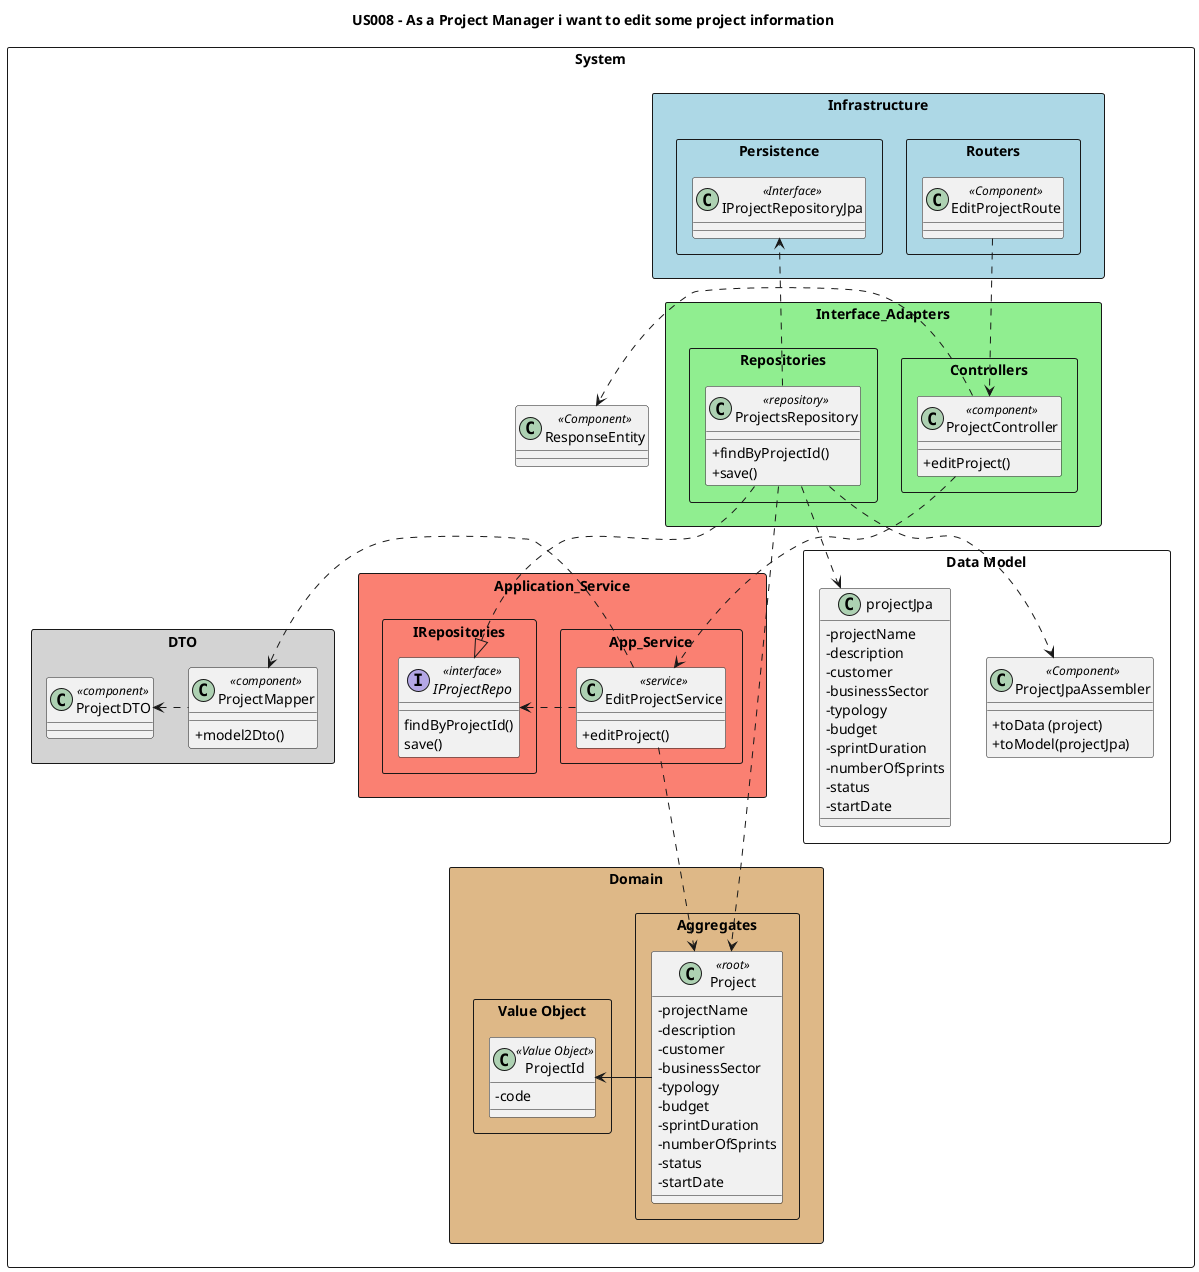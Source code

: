 @startuml
'https://plantuml.com/class-diagram

skinparam classAttributeIconSize 0

title US008 - As a Project Manager i want to edit some project information


package "System" <<Rectangle>> {

'-------------------INFRASTRUCTURE-----------------------'
package Infrastructure <<Rectangle>> #lightblue {

package Routers <<Rectangle>> {
class "EditProjectRoute" as route <<Component>>
}

package "Persistence" <<Rectangle>> {
    class "IProjectRepositoryJpa" as jpa <<Interface>>
    }

}

'-------------------INTERFACE ADAPTERS-------------------'
package Interface_Adapters <<Rectangle>> #lightgreen{

package Controllers <<Rectangle>> {
class ProjectController <<component>> {
+editProject()
}
}

package Repositories <<Rectangle>> {
class ProjectsRepository <<repository>> {
+findByProjectId()
+save()
}
}

}

'-------------------APPLICATION SERVICE------------------'
package Application_Service <<Rectangle>> #salmon {

package IRepositories <<Rectangle>> {
interface IProjectRepo <<interface>>{
findByProjectId()
save()
}
}

package App_Service <<Rectangle>> {
class "EditProjectService" as srv <<service>> {
+editProject()
}
}

}

'-------------------DOMAIN-------------------------------'
package Domain <<Rectangle>> #burlywood{

package Aggregates <<Rectangle>> {
class Project <<root>> {
-projectName
-description
-customer
-businessSector
-typology
-budget
-sprintDuration
-numberOfSprints
-status
-startDate
}
}

package "Value Object" <<rectangle>>{
class "ProjectId" as projId << Value Object >>{
-code
}
}

}

'-------------------DTO----------------------------------'
package DTO <<Rectangle>> #lightgrey{
class ProjectMapper <<component>> {
+model2Dto()
}
class ProjectDTO <<component>>
}

package "Data Model" <<Rectangle>>{
        class "ProjectJpaAssembler" as assemblerjpa <<Component>> {
        +toData (project)
        +toModel(projectJpa)
        }

        class "projectJpa" as ProjJpa {
        -projectName
        -description
        -customer
        -businessSector
        -typology
        -budget
        -sprintDuration
        -numberOfSprints
        -status
        -startDate
        }
}

'-------------------OTHERS-------------------------------'
class "ResponseEntity" as json <<Component>>

}

'-------------------RELATIONSHIPS------------------------'

route ..> ProjectController
ProjectController ..> srv
ProjectController .r> json
srv .> IProjectRepo
srv .r.> ProjectMapper
srv ..> Project
ProjectMapper .l> ProjectDTO
ProjectsRepository ..> Project
IProjectRepo <|.u. ProjectsRepository
Project -r> projId
ProjectsRepository ..> jpa
ProjectsRepository ..> assemblerjpa
ProjectsRepository ..> ProjJpa

@enduml